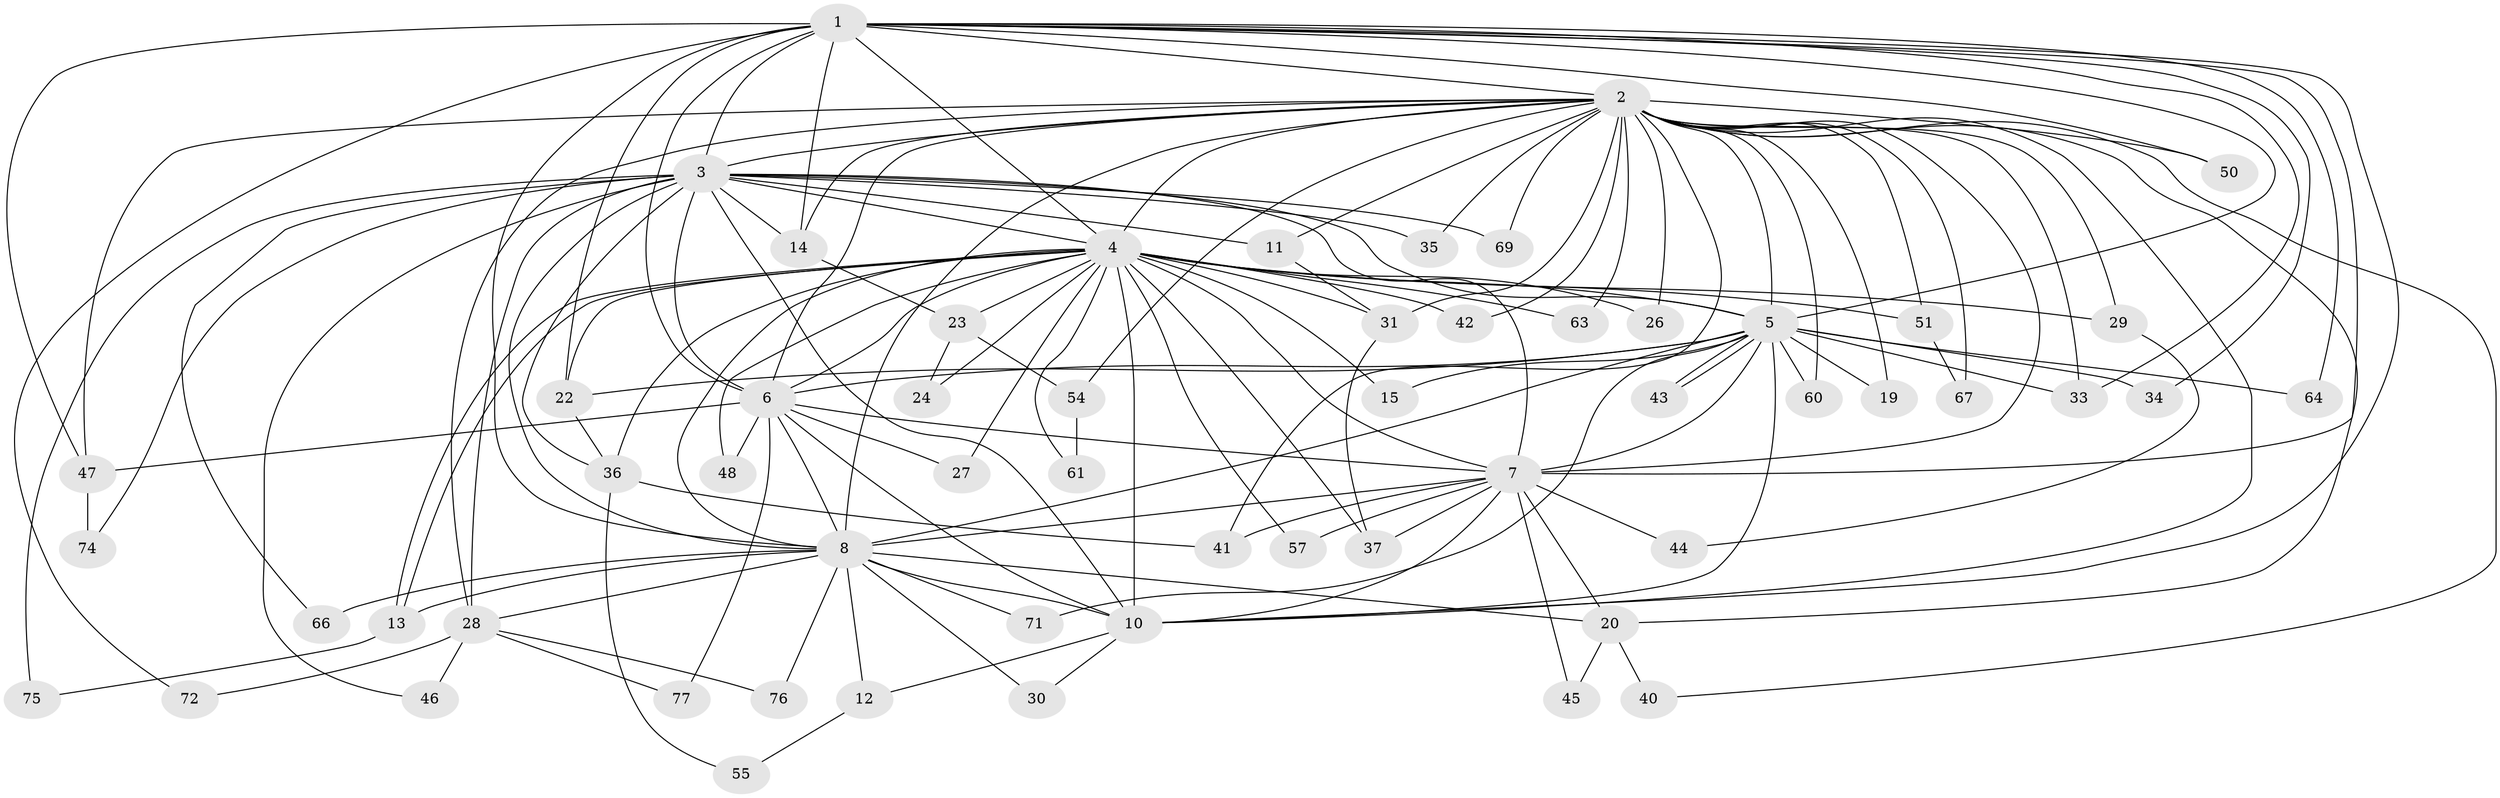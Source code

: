 // original degree distribution, {19: 0.025974025974025976, 32: 0.012987012987012988, 18: 0.012987012987012988, 20: 0.03896103896103896, 14: 0.012987012987012988, 16: 0.012987012987012988, 12: 0.012987012987012988, 3: 0.2077922077922078, 4: 0.06493506493506493, 2: 0.5714285714285714, 7: 0.012987012987012988, 5: 0.012987012987012988}
// Generated by graph-tools (version 1.1) at 2025/11/02/27/25 16:11:03]
// undirected, 57 vertices, 143 edges
graph export_dot {
graph [start="1"]
  node [color=gray90,style=filled];
  1 [super="+18"];
  2 [super="+65"];
  3 [super="+32"];
  4 [super="+9"];
  5 [super="+58"];
  6 [super="+59"];
  7 [super="+16"];
  8 [super="+21"];
  10 [super="+25"];
  11;
  12;
  13 [super="+17"];
  14 [super="+52"];
  15;
  19;
  20 [super="+38"];
  22 [super="+56"];
  23;
  24;
  26;
  27;
  28 [super="+68"];
  29;
  30;
  31 [super="+62"];
  33 [super="+39"];
  34;
  35;
  36 [super="+70"];
  37 [super="+73"];
  40;
  41 [super="+53"];
  42;
  43;
  44;
  45;
  46;
  47 [super="+49"];
  48;
  50;
  51;
  54;
  55;
  57;
  60;
  61;
  63;
  64;
  66;
  67;
  69;
  71;
  72;
  74;
  75;
  76;
  77;
  1 -- 2;
  1 -- 3;
  1 -- 4 [weight=2];
  1 -- 5;
  1 -- 6;
  1 -- 7;
  1 -- 8;
  1 -- 10;
  1 -- 14;
  1 -- 33;
  1 -- 34;
  1 -- 50;
  1 -- 64;
  1 -- 72;
  1 -- 22;
  1 -- 47;
  2 -- 3;
  2 -- 4 [weight=2];
  2 -- 5;
  2 -- 6;
  2 -- 7 [weight=2];
  2 -- 8 [weight=2];
  2 -- 10;
  2 -- 11;
  2 -- 14;
  2 -- 19;
  2 -- 20;
  2 -- 26;
  2 -- 28;
  2 -- 29;
  2 -- 31;
  2 -- 35;
  2 -- 40;
  2 -- 42;
  2 -- 47;
  2 -- 50;
  2 -- 51;
  2 -- 54;
  2 -- 60;
  2 -- 63;
  2 -- 67;
  2 -- 69;
  2 -- 41;
  2 -- 33;
  3 -- 4 [weight=3];
  3 -- 5;
  3 -- 6 [weight=2];
  3 -- 7;
  3 -- 8;
  3 -- 10;
  3 -- 11;
  3 -- 36;
  3 -- 46;
  3 -- 69;
  3 -- 74;
  3 -- 75;
  3 -- 35;
  3 -- 66;
  3 -- 28;
  3 -- 14;
  4 -- 5 [weight=2];
  4 -- 6 [weight=2];
  4 -- 7 [weight=2];
  4 -- 8 [weight=2];
  4 -- 10 [weight=3];
  4 -- 13;
  4 -- 13;
  4 -- 15;
  4 -- 22;
  4 -- 37;
  4 -- 42;
  4 -- 51;
  4 -- 61;
  4 -- 23;
  4 -- 24;
  4 -- 26;
  4 -- 27;
  4 -- 29;
  4 -- 36;
  4 -- 48;
  4 -- 57;
  4 -- 63;
  4 -- 31;
  5 -- 6;
  5 -- 7 [weight=2];
  5 -- 8;
  5 -- 10;
  5 -- 15;
  5 -- 19;
  5 -- 22;
  5 -- 33;
  5 -- 34;
  5 -- 43;
  5 -- 43;
  5 -- 60;
  5 -- 64;
  5 -- 71;
  6 -- 7;
  6 -- 8;
  6 -- 10;
  6 -- 27;
  6 -- 47;
  6 -- 48;
  6 -- 77;
  7 -- 8;
  7 -- 10;
  7 -- 20;
  7 -- 41;
  7 -- 44;
  7 -- 45;
  7 -- 57;
  7 -- 37;
  8 -- 10;
  8 -- 12;
  8 -- 28;
  8 -- 30;
  8 -- 66;
  8 -- 71;
  8 -- 76;
  8 -- 20;
  8 -- 13;
  10 -- 12;
  10 -- 30;
  11 -- 31;
  12 -- 55;
  13 -- 75;
  14 -- 23;
  20 -- 40;
  20 -- 45;
  22 -- 36;
  23 -- 24;
  23 -- 54;
  28 -- 46;
  28 -- 72;
  28 -- 76;
  28 -- 77;
  29 -- 44;
  31 -- 37;
  36 -- 41;
  36 -- 55;
  47 -- 74;
  51 -- 67;
  54 -- 61;
}
